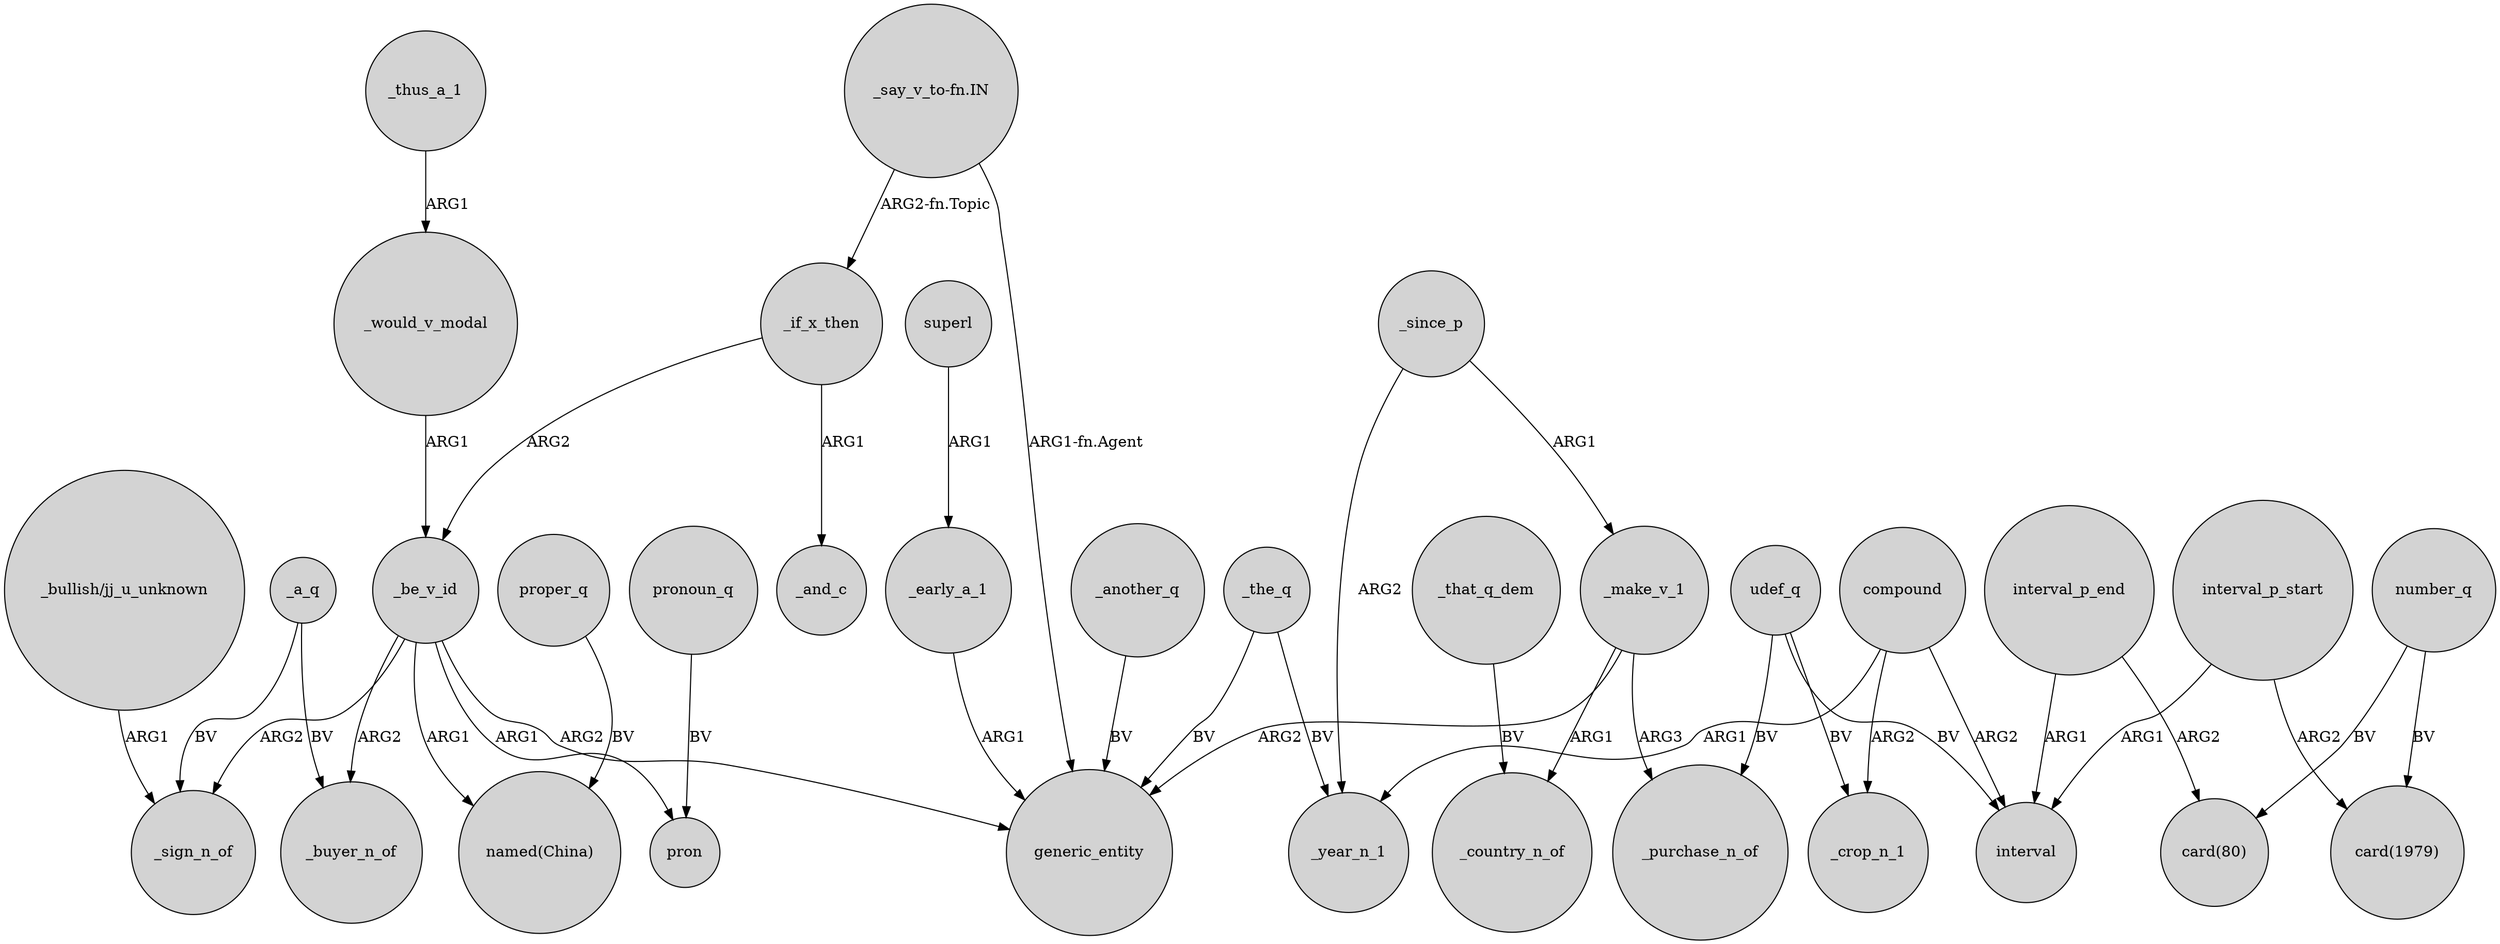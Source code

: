 digraph {
	node [shape=circle style=filled]
	_the_q -> generic_entity [label=BV]
	interval_p_end -> "card(80)" [label=ARG2]
	"_say_v_to-fn.IN" -> _if_x_then [label="ARG2-fn.Topic"]
	"_say_v_to-fn.IN" -> generic_entity [label="ARG1-fn.Agent"]
	"_bullish/jj_u_unknown" -> _sign_n_of [label=ARG1]
	_that_q_dem -> _country_n_of [label=BV]
	udef_q -> _purchase_n_of [label=BV]
	_be_v_id -> _buyer_n_of [label=ARG2]
	compound -> _crop_n_1 [label=ARG2]
	superl -> _early_a_1 [label=ARG1]
	_a_q -> _sign_n_of [label=BV]
	_since_p -> _year_n_1 [label=ARG2]
	number_q -> "card(80)" [label=BV]
	_make_v_1 -> generic_entity [label=ARG2]
	_would_v_modal -> _be_v_id [label=ARG1]
	udef_q -> interval [label=BV]
	_thus_a_1 -> _would_v_modal [label=ARG1]
	_be_v_id -> pron [label=ARG1]
	_be_v_id -> generic_entity [label=ARG2]
	_a_q -> _buyer_n_of [label=BV]
	_another_q -> generic_entity [label=BV]
	_if_x_then -> _be_v_id [label=ARG2]
	pronoun_q -> pron [label=BV]
	_since_p -> _make_v_1 [label=ARG1]
	interval_p_start -> interval [label=ARG1]
	interval_p_start -> "card(1979)" [label=ARG2]
	compound -> interval [label=ARG2]
	_the_q -> _year_n_1 [label=BV]
	proper_q -> "named(China)" [label=BV]
	_be_v_id -> "named(China)" [label=ARG1]
	_if_x_then -> _and_c [label=ARG1]
	interval_p_end -> interval [label=ARG1]
	_make_v_1 -> _country_n_of [label=ARG1]
	udef_q -> _crop_n_1 [label=BV]
	number_q -> "card(1979)" [label=BV]
	compound -> _year_n_1 [label=ARG1]
	_early_a_1 -> generic_entity [label=ARG1]
	_make_v_1 -> _purchase_n_of [label=ARG3]
	_be_v_id -> _sign_n_of [label=ARG2]
}
